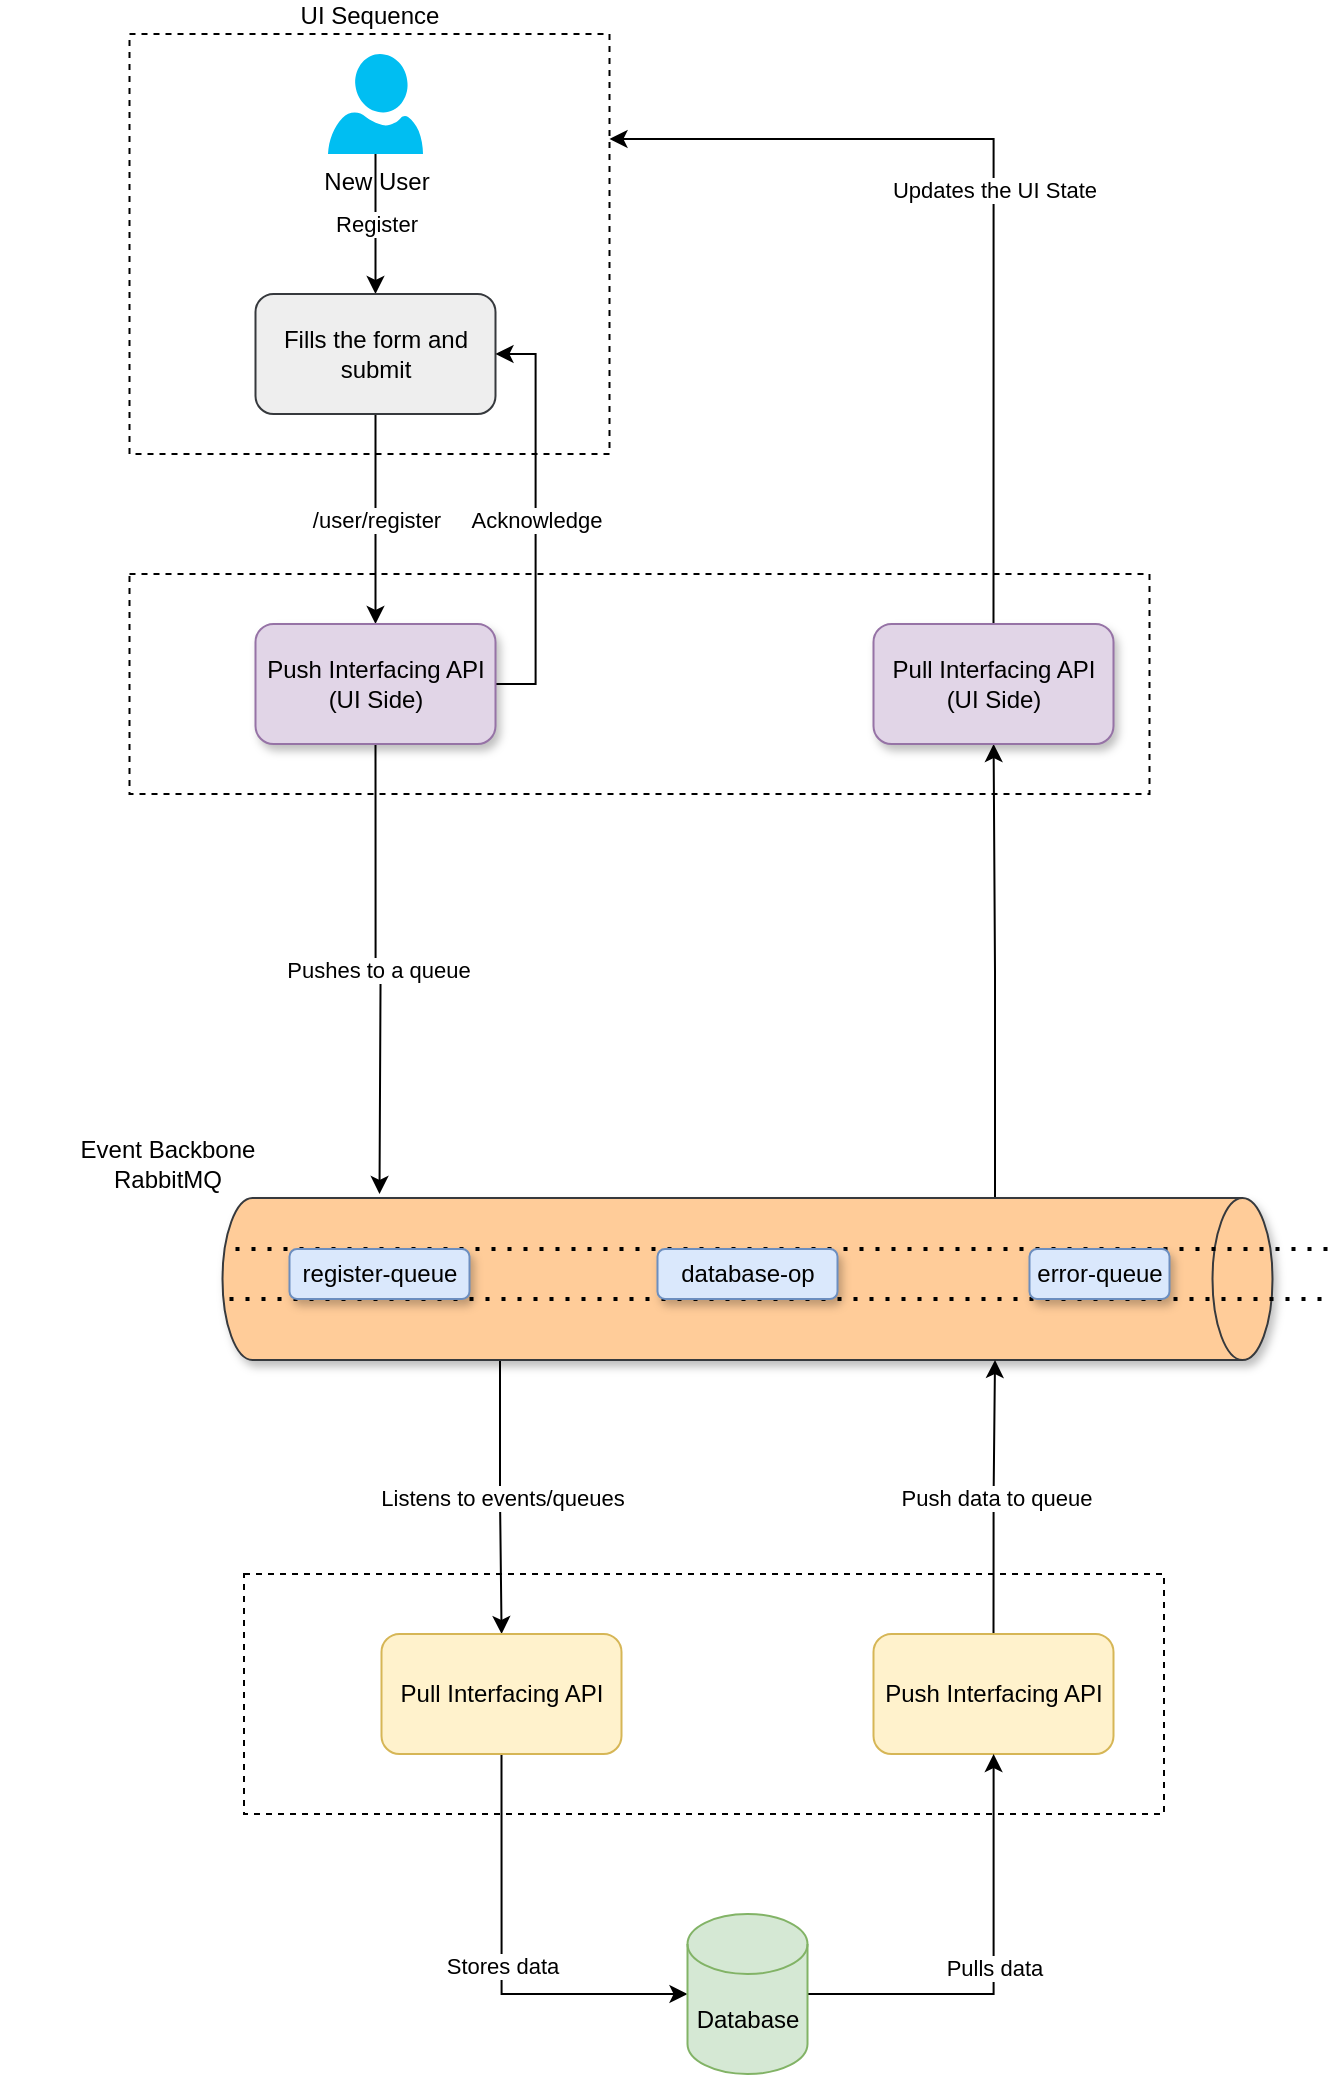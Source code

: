 <mxfile version="16.5.1" type="device"><diagram id="yD21VWY_1qtHlJ7fMln3" name="Access Management"><mxGraphModel dx="1264" dy="949" grid="1" gridSize="10" guides="1" tooltips="1" connect="1" arrows="1" fold="1" page="1" pageScale="1" pageWidth="827" pageHeight="1169" math="0" shadow="0"><root><mxCell id="0"/><mxCell id="1" parent="0"/><mxCell id="AHLyukTa2wGAj4zuqgYN-19" value="" style="rounded=0;whiteSpace=wrap;html=1;shadow=0;fillColor=none;dashed=1;" vertex="1" parent="1"><mxGeometry x="142.75" y="350" width="510" height="110" as="geometry"/></mxCell><mxCell id="AHLyukTa2wGAj4zuqgYN-6" value="UI Sequence" style="rounded=0;whiteSpace=wrap;html=1;fillColor=none;dashed=1;labelPosition=center;verticalLabelPosition=top;align=center;verticalAlign=bottom;" vertex="1" parent="1"><mxGeometry x="142.75" y="80" width="240" height="210" as="geometry"/></mxCell><mxCell id="AHLyukTa2wGAj4zuqgYN-4" value="Register" style="edgeStyle=orthogonalEdgeStyle;rounded=0;orthogonalLoop=1;jettySize=auto;html=1;exitX=0.5;exitY=1;exitDx=0;exitDy=0;exitPerimeter=0;entryX=0.5;entryY=0;entryDx=0;entryDy=0;" edge="1" parent="1" source="AHLyukTa2wGAj4zuqgYN-3" target="AHLyukTa2wGAj4zuqgYN-5"><mxGeometry relative="1" as="geometry"><mxPoint x="301.75" y="232" as="targetPoint"/></mxGeometry></mxCell><mxCell id="AHLyukTa2wGAj4zuqgYN-3" value="New User&lt;br&gt;" style="verticalLabelPosition=bottom;html=1;verticalAlign=top;align=center;strokeColor=none;fillColor=#00BEF2;shape=mxgraph.azure.user;" vertex="1" parent="1"><mxGeometry x="242" y="90" width="47.5" height="50" as="geometry"/></mxCell><mxCell id="AHLyukTa2wGAj4zuqgYN-20" value="/user/register" style="edgeStyle=orthogonalEdgeStyle;rounded=0;orthogonalLoop=1;jettySize=auto;html=1;exitX=0.5;exitY=1;exitDx=0;exitDy=0;entryX=0.5;entryY=0;entryDx=0;entryDy=0;" edge="1" parent="1" source="AHLyukTa2wGAj4zuqgYN-5" target="AHLyukTa2wGAj4zuqgYN-16"><mxGeometry relative="1" as="geometry"/></mxCell><mxCell id="AHLyukTa2wGAj4zuqgYN-5" value="Fills the form and submit" style="rounded=1;whiteSpace=wrap;html=1;fillColor=#eeeeee;strokeColor=#36393d;" vertex="1" parent="1"><mxGeometry x="205.75" y="210" width="120" height="60" as="geometry"/></mxCell><mxCell id="AHLyukTa2wGAj4zuqgYN-64" style="edgeStyle=orthogonalEdgeStyle;rounded=0;orthogonalLoop=1;jettySize=auto;html=1;exitX=0;exitY=0;exitDx=0;exitDy=138.75;exitPerimeter=0;" edge="1" parent="1" source="AHLyukTa2wGAj4zuqgYN-7" target="AHLyukTa2wGAj4zuqgYN-60"><mxGeometry relative="1" as="geometry"/></mxCell><mxCell id="AHLyukTa2wGAj4zuqgYN-65" value="Listens to events/queues" style="edgeStyle=orthogonalEdgeStyle;rounded=0;orthogonalLoop=1;jettySize=auto;html=1;exitX=1;exitY=0;exitDx=0;exitDy=386.25;exitPerimeter=0;" edge="1" parent="1" source="AHLyukTa2wGAj4zuqgYN-7" target="AHLyukTa2wGAj4zuqgYN-59"><mxGeometry relative="1" as="geometry"/></mxCell><mxCell id="AHLyukTa2wGAj4zuqgYN-7" value="." style="shape=cylinder3;whiteSpace=wrap;html=1;boundedLbl=1;backgroundOutline=1;size=15;fillColor=#ffcc99;rotation=90;strokeColor=#36393d;shadow=1;" vertex="1" parent="1"><mxGeometry x="411.25" y="440" width="81" height="525" as="geometry"/></mxCell><mxCell id="AHLyukTa2wGAj4zuqgYN-9" value="Event Backbone&lt;br&gt;RabbitMQ" style="text;html=1;strokeColor=none;fillColor=none;align=center;verticalAlign=middle;whiteSpace=wrap;rounded=0;shadow=1;" vertex="1" parent="1"><mxGeometry x="82" y="630" width="160" height="30" as="geometry"/></mxCell><mxCell id="AHLyukTa2wGAj4zuqgYN-10" value="" style="endArrow=none;dashed=1;html=1;dashPattern=1 3;strokeWidth=2;rounded=0;" edge="1" parent="1"><mxGeometry width="50" height="50" relative="1" as="geometry"><mxPoint x="192.75" y="712.5" as="sourcePoint"/><mxPoint x="742.75" y="712.5" as="targetPoint"/></mxGeometry></mxCell><mxCell id="AHLyukTa2wGAj4zuqgYN-11" value="" style="endArrow=none;dashed=1;html=1;dashPattern=1 3;strokeWidth=2;rounded=0;" edge="1" parent="1"><mxGeometry width="50" height="50" relative="1" as="geometry"><mxPoint x="195.75" y="687.5" as="sourcePoint"/><mxPoint x="745.75" y="687.5" as="targetPoint"/></mxGeometry></mxCell><mxCell id="AHLyukTa2wGAj4zuqgYN-13" value="register-queue" style="rounded=1;whiteSpace=wrap;html=1;shadow=1;fillColor=#dae8fc;strokeColor=#6c8ebf;" vertex="1" parent="1"><mxGeometry x="222.75" y="687.5" width="90" height="25" as="geometry"/></mxCell><mxCell id="AHLyukTa2wGAj4zuqgYN-22" value="Acknowledge" style="edgeStyle=orthogonalEdgeStyle;rounded=0;orthogonalLoop=1;jettySize=auto;html=1;exitX=1;exitY=0.5;exitDx=0;exitDy=0;entryX=1;entryY=0.5;entryDx=0;entryDy=0;" edge="1" parent="1" source="AHLyukTa2wGAj4zuqgYN-16" target="AHLyukTa2wGAj4zuqgYN-5"><mxGeometry relative="1" as="geometry"/></mxCell><mxCell id="AHLyukTa2wGAj4zuqgYN-23" value="Pushes to a queue" style="edgeStyle=orthogonalEdgeStyle;rounded=0;orthogonalLoop=1;jettySize=auto;html=1;exitX=0.5;exitY=1;exitDx=0;exitDy=0;" edge="1" parent="1" source="AHLyukTa2wGAj4zuqgYN-16"><mxGeometry relative="1" as="geometry"><mxPoint x="267.75" y="660" as="targetPoint"/></mxGeometry></mxCell><mxCell id="AHLyukTa2wGAj4zuqgYN-16" value="Push Interfacing API&lt;br&gt;(UI Side)" style="rounded=1;whiteSpace=wrap;html=1;shadow=1;fillColor=#e1d5e7;strokeColor=#9673a6;" vertex="1" parent="1"><mxGeometry x="205.75" y="375" width="120" height="60" as="geometry"/></mxCell><mxCell id="AHLyukTa2wGAj4zuqgYN-38" value="database-op" style="rounded=1;whiteSpace=wrap;html=1;shadow=1;fillColor=#dae8fc;strokeColor=#6c8ebf;" vertex="1" parent="1"><mxGeometry x="406.75" y="687.5" width="90" height="25" as="geometry"/></mxCell><mxCell id="AHLyukTa2wGAj4zuqgYN-40" value="error-queue" style="rounded=1;whiteSpace=wrap;html=1;shadow=1;fillColor=#dae8fc;strokeColor=#6c8ebf;" vertex="1" parent="1"><mxGeometry x="592.75" y="687.5" width="70" height="25" as="geometry"/></mxCell><mxCell id="AHLyukTa2wGAj4zuqgYN-67" value="Push data to queue" style="edgeStyle=orthogonalEdgeStyle;rounded=0;orthogonalLoop=1;jettySize=auto;html=1;exitX=0.5;exitY=0;exitDx=0;exitDy=0;entryX=1;entryY=0;entryDx=0;entryDy=138.75;entryPerimeter=0;" edge="1" parent="1" source="AHLyukTa2wGAj4zuqgYN-58" target="AHLyukTa2wGAj4zuqgYN-7"><mxGeometry relative="1" as="geometry"/></mxCell><mxCell id="AHLyukTa2wGAj4zuqgYN-58" value="Push Interfacing API" style="rounded=1;whiteSpace=wrap;html=1;shadow=0;fillColor=#fff2cc;strokeColor=#d6b656;" vertex="1" parent="1"><mxGeometry x="514.75" y="880" width="120" height="60" as="geometry"/></mxCell><mxCell id="AHLyukTa2wGAj4zuqgYN-71" value="Stores data" style="edgeStyle=orthogonalEdgeStyle;rounded=0;orthogonalLoop=1;jettySize=auto;html=1;exitX=0.5;exitY=1;exitDx=0;exitDy=0;entryX=0;entryY=0.5;entryDx=0;entryDy=0;entryPerimeter=0;" edge="1" parent="1" source="AHLyukTa2wGAj4zuqgYN-59" target="AHLyukTa2wGAj4zuqgYN-70"><mxGeometry relative="1" as="geometry"/></mxCell><mxCell id="AHLyukTa2wGAj4zuqgYN-59" value="Pull Interfacing API" style="rounded=1;whiteSpace=wrap;html=1;shadow=0;fillColor=#fff2cc;strokeColor=#d6b656;" vertex="1" parent="1"><mxGeometry x="268.75" y="880" width="120" height="60" as="geometry"/></mxCell><mxCell id="AHLyukTa2wGAj4zuqgYN-61" value="Updates the UI State" style="edgeStyle=orthogonalEdgeStyle;rounded=0;orthogonalLoop=1;jettySize=auto;html=1;exitX=0.5;exitY=0;exitDx=0;exitDy=0;entryX=1;entryY=0.25;entryDx=0;entryDy=0;" edge="1" parent="1" source="AHLyukTa2wGAj4zuqgYN-60" target="AHLyukTa2wGAj4zuqgYN-6"><mxGeometry relative="1" as="geometry"/></mxCell><mxCell id="AHLyukTa2wGAj4zuqgYN-60" value="Pull Interfacing API&lt;br&gt;(UI Side)" style="rounded=1;whiteSpace=wrap;html=1;shadow=1;fillColor=#e1d5e7;strokeColor=#9673a6;" vertex="1" parent="1"><mxGeometry x="514.75" y="375" width="120" height="60" as="geometry"/></mxCell><mxCell id="AHLyukTa2wGAj4zuqgYN-72" value="Pulls data" style="edgeStyle=orthogonalEdgeStyle;rounded=0;orthogonalLoop=1;jettySize=auto;html=1;exitX=1;exitY=0.5;exitDx=0;exitDy=0;exitPerimeter=0;" edge="1" parent="1" source="AHLyukTa2wGAj4zuqgYN-70" target="AHLyukTa2wGAj4zuqgYN-58"><mxGeometry relative="1" as="geometry"/></mxCell><mxCell id="AHLyukTa2wGAj4zuqgYN-70" value="Database" style="shape=cylinder3;whiteSpace=wrap;html=1;boundedLbl=1;backgroundOutline=1;size=15;shadow=0;fillColor=#d5e8d4;strokeColor=#82b366;" vertex="1" parent="1"><mxGeometry x="421.75" y="1020" width="60" height="80" as="geometry"/></mxCell><mxCell id="AHLyukTa2wGAj4zuqgYN-73" value="" style="rounded=0;whiteSpace=wrap;html=1;shadow=0;fillColor=none;dashed=1;" vertex="1" parent="1"><mxGeometry x="200" y="850" width="460" height="120" as="geometry"/></mxCell></root></mxGraphModel></diagram></mxfile>